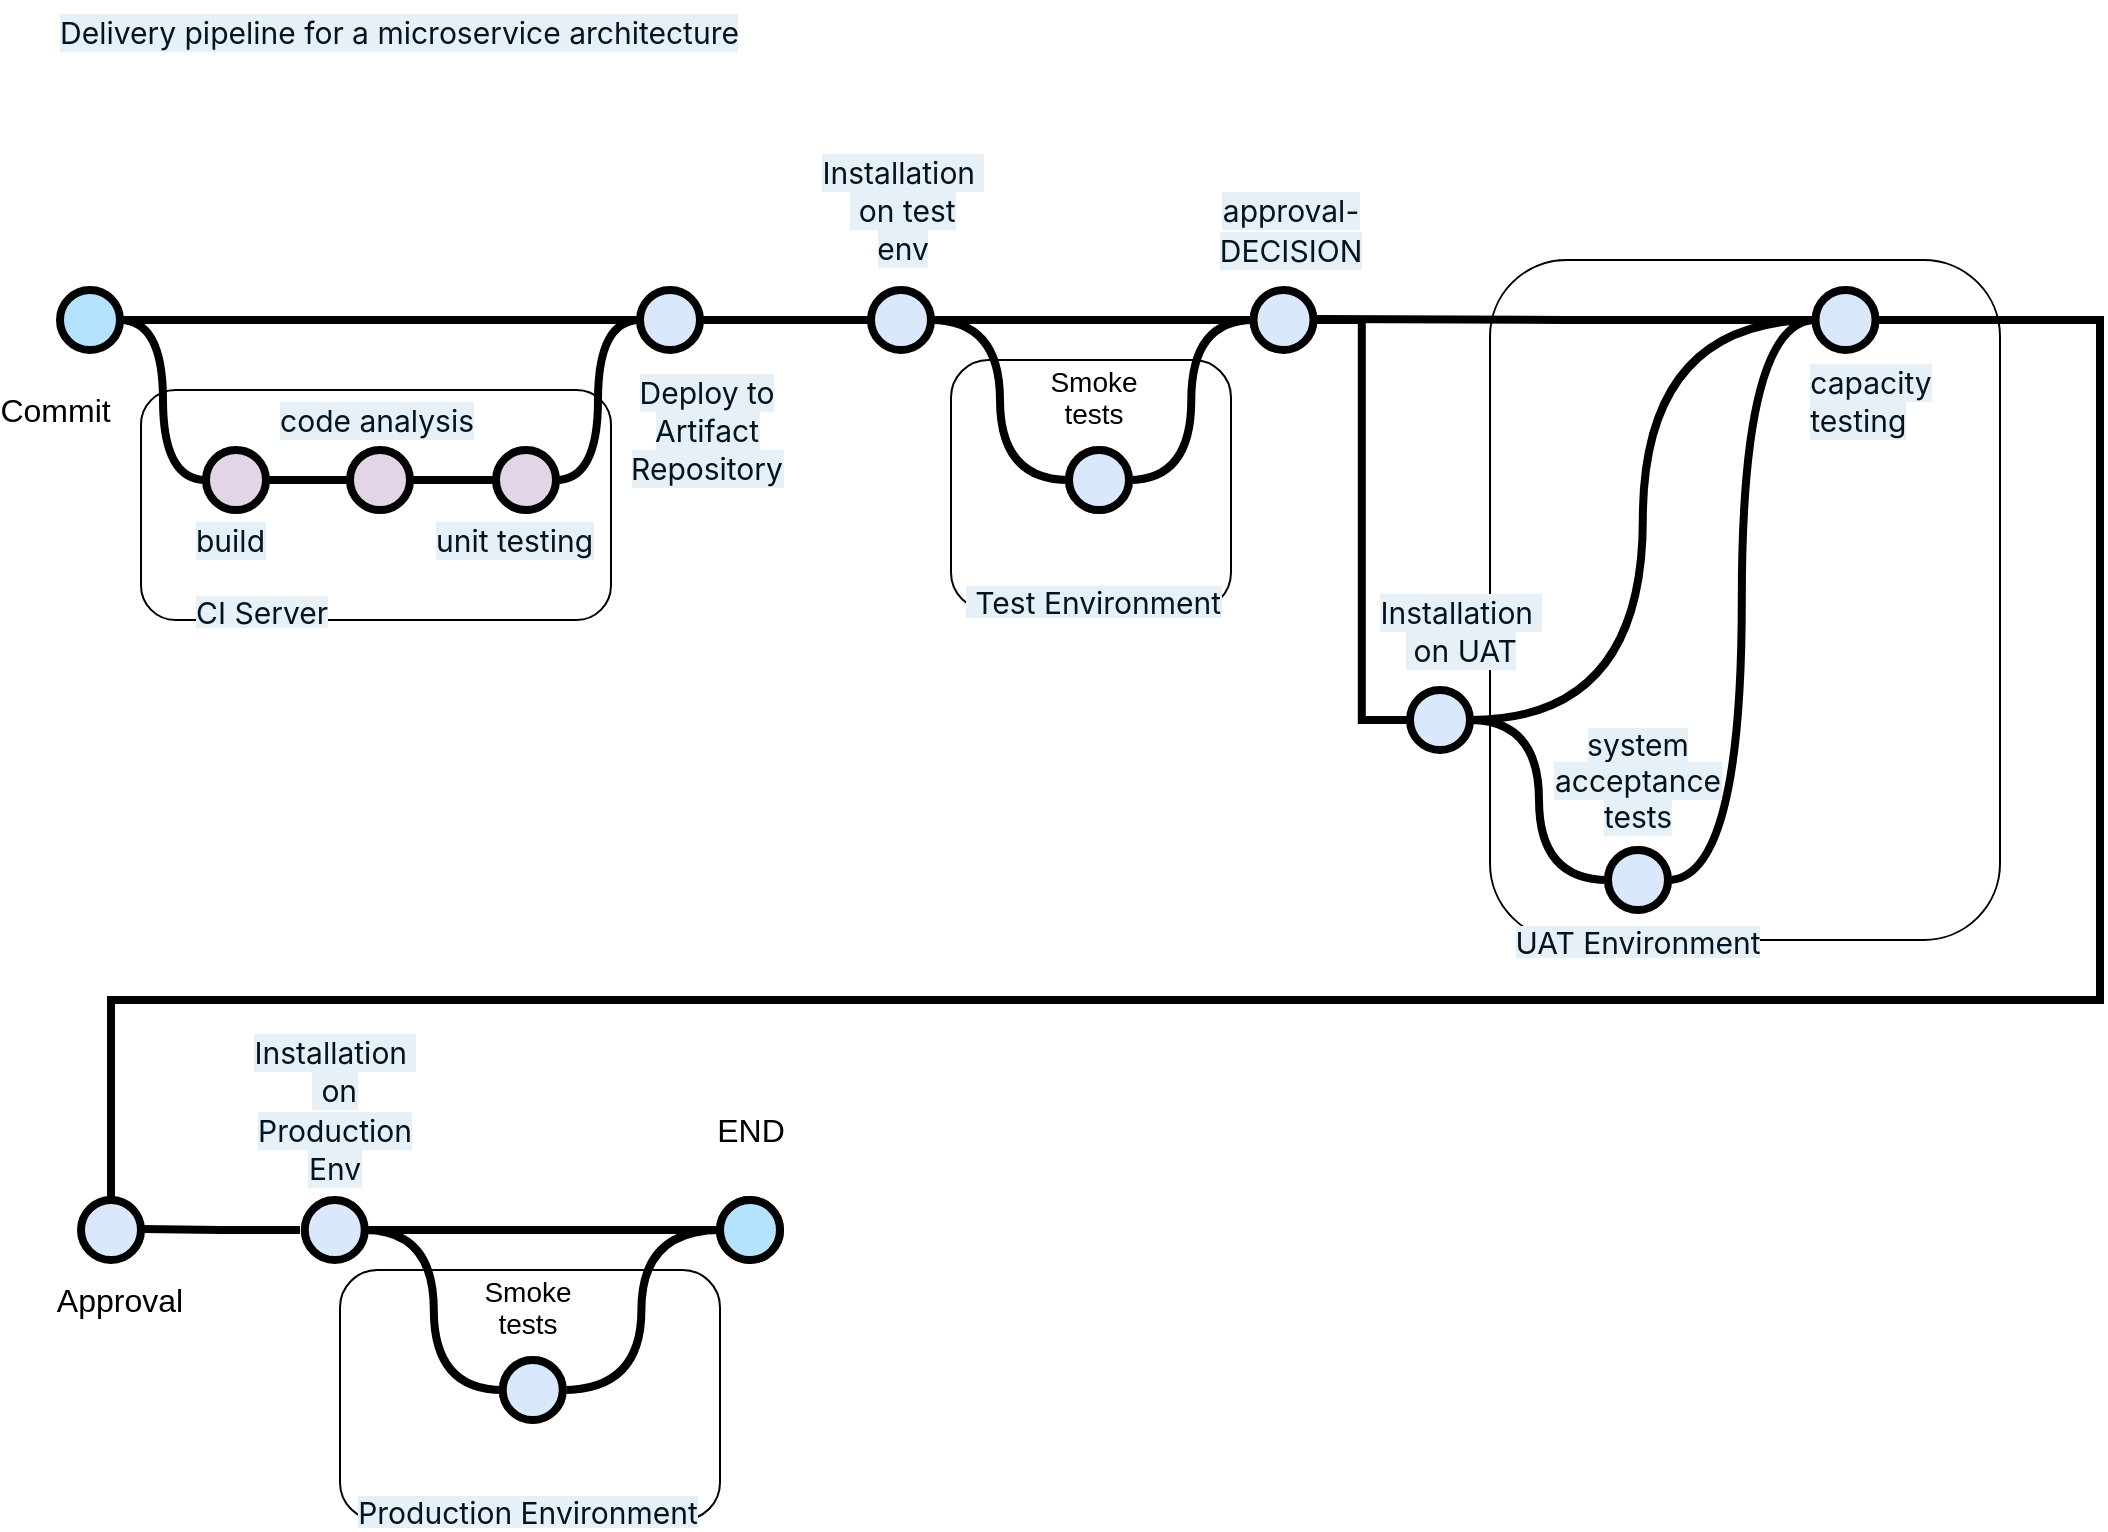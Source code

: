 <mxfile version="24.3.0" type="github">
  <diagram id="yPxyJZ8AM_hMuL3Unpa9" name="simple gitflow">
    <mxGraphModel dx="1232" dy="1189" grid="1" gridSize="10" guides="1" tooltips="1" connect="1" arrows="1" fold="1" page="1" pageScale="1" pageWidth="1100" pageHeight="850" math="0" shadow="0">
      <root>
        <mxCell id="0" />
        <mxCell id="1" parent="0" />
        <mxCell id="f9J_T7ftCcRsGOHAP6yN-19" value="" style="rounded=1;whiteSpace=wrap;html=1;" vertex="1" parent="1">
          <mxGeometry x="745" y="150" width="255" height="340" as="geometry" />
        </mxCell>
        <mxCell id="f9J_T7ftCcRsGOHAP6yN-9" value="" style="rounded=1;whiteSpace=wrap;html=1;" vertex="1" parent="1">
          <mxGeometry x="475.5" y="200" width="140" height="125" as="geometry" />
        </mxCell>
        <mxCell id="f9J_T7ftCcRsGOHAP6yN-7" value="" style="rounded=1;whiteSpace=wrap;html=1;" vertex="1" parent="1">
          <mxGeometry x="70.5" y="215" width="235" height="115" as="geometry" />
        </mxCell>
        <UserObject label="&lt;span style=&quot;color: rgb(0, 20, 33); font-family: -apple-system, BlinkMacSystemFont, &amp;quot;Segoe UI&amp;quot;, Roboto, &amp;quot;Helvetica Neue&amp;quot;, Arial, &amp;quot;Noto Sans&amp;quot;, &amp;quot;Liberation Sans&amp;quot;, sans-serif, &amp;quot;Apple Color Emoji&amp;quot;, &amp;quot;Segoe UI Emoji&amp;quot;, &amp;quot;Segoe UI Symbol&amp;quot;, &amp;quot;Noto Color Emoji&amp;quot;; font-size: 15px; font-weight: 400; background-color: rgb(231, 240, 246);&quot;&gt;Delivery pipeline for a microservice architecture&lt;/span&gt;" link="https://nvie.com/posts/a-successful-git-branching-model/" id="9hBKPDzoitwpIBdzFDQ7-6">
          <mxCell style="text;whiteSpace=wrap;html=1;fontStyle=1;fontSize=17;" parent="1" vertex="1">
            <mxGeometry x="27.75" y="20" width="542.25" height="30" as="geometry" />
          </mxCell>
        </UserObject>
        <mxCell id="9hBKPDzoitwpIBdzFDQ7-23" value="" style="edgeStyle=orthogonalEdgeStyle;rounded=0;html=1;jettySize=auto;orthogonalLoop=1;plain-blue;endArrow=none;endFill=0;strokeWidth=4;strokeColor=#000000;" parent="1" source="9hBKPDzoitwpIBdzFDQ7-25" target="9hBKPDzoitwpIBdzFDQ7-26" edge="1">
          <mxGeometry x="304.5" y="180" as="geometry" />
        </mxCell>
        <mxCell id="9hBKPDzoitwpIBdzFDQ7-24" style="edgeStyle=orthogonalEdgeStyle;curved=1;rounded=0;html=1;exitX=1;exitY=0.5;exitPerimeter=0;entryX=0;entryY=0.5;entryPerimeter=0;endArrow=none;endFill=0;jettySize=auto;orthogonalLoop=1;strokeWidth=4;fontSize=15;" parent="1" source="9hBKPDzoitwpIBdzFDQ7-25" target="9hBKPDzoitwpIBdzFDQ7-30" edge="1">
          <mxGeometry relative="1" as="geometry" />
        </mxCell>
        <mxCell id="9hBKPDzoitwpIBdzFDQ7-25" value="" style="verticalLabelPosition=bottom;verticalAlign=top;html=1;strokeWidth=4;shape=mxgraph.flowchart.on-page_reference;plain-blue;gradientColor=none;fillColor=#B5E3Fe;strokeColor=#000000;" parent="1" vertex="1">
          <mxGeometry x="30" y="165" width="30" height="30" as="geometry" />
        </mxCell>
        <mxCell id="9hBKPDzoitwpIBdzFDQ7-41" value="" style="edgeStyle=orthogonalEdgeStyle;curved=1;rounded=0;orthogonalLoop=1;jettySize=auto;html=1;endArrow=none;endFill=0;strokeWidth=4;fontFamily=Courier New;fontSize=16;" parent="1" source="9hBKPDzoitwpIBdzFDQ7-26" target="9hBKPDzoitwpIBdzFDQ7-40" edge="1">
          <mxGeometry relative="1" as="geometry" />
        </mxCell>
        <mxCell id="9hBKPDzoitwpIBdzFDQ7-26" value="" style="verticalLabelPosition=bottom;verticalAlign=top;html=1;strokeWidth=4;shape=mxgraph.flowchart.on-page_reference;plain-blue;gradientColor=none;strokeColor=#000000;" parent="1" vertex="1">
          <mxGeometry x="320" y="165" width="30" height="30" as="geometry" />
        </mxCell>
        <mxCell id="9hBKPDzoitwpIBdzFDQ7-43" value="" style="edgeStyle=orthogonalEdgeStyle;curved=1;rounded=0;orthogonalLoop=1;jettySize=auto;html=1;endArrow=none;endFill=0;strokeWidth=4;fontFamily=Courier New;fontSize=16;entryX=0;entryY=0.5;entryDx=0;entryDy=0;entryPerimeter=0;" parent="1" source="9hBKPDzoitwpIBdzFDQ7-40" target="9hBKPDzoitwpIBdzFDQ7-55" edge="1">
          <mxGeometry relative="1" as="geometry">
            <mxPoint x="534.5" y="180" as="targetPoint" />
          </mxGeometry>
        </mxCell>
        <mxCell id="9hBKPDzoitwpIBdzFDQ7-52" value="" style="edgeStyle=orthogonalEdgeStyle;curved=1;rounded=0;orthogonalLoop=1;jettySize=auto;html=1;endArrow=none;endFill=0;strokeWidth=4;fontFamily=Courier New;fontSize=16;entryX=0;entryY=0.5;entryDx=0;entryDy=0;entryPerimeter=0;" parent="1" source="9hBKPDzoitwpIBdzFDQ7-40" target="9hBKPDzoitwpIBdzFDQ7-50" edge="1">
          <mxGeometry relative="1" as="geometry">
            <mxPoint x="445" y="275" as="targetPoint" />
          </mxGeometry>
        </mxCell>
        <mxCell id="9hBKPDzoitwpIBdzFDQ7-40" value="" style="verticalLabelPosition=bottom;verticalAlign=top;html=1;strokeWidth=4;shape=mxgraph.flowchart.on-page_reference;plain-blue;gradientColor=none;strokeColor=#000000;" parent="1" vertex="1">
          <mxGeometry x="435.5" y="165" width="30" height="30" as="geometry" />
        </mxCell>
        <mxCell id="9hBKPDzoitwpIBdzFDQ7-55" value="" style="verticalLabelPosition=bottom;verticalAlign=top;html=1;strokeWidth=4;shape=mxgraph.flowchart.on-page_reference;plain-blue;gradientColor=none;strokeColor=#000000;" parent="1" vertex="1">
          <mxGeometry x="626.75" y="165" width="30" height="30" as="geometry" />
        </mxCell>
        <mxCell id="9hBKPDzoitwpIBdzFDQ7-27" value="" style="edgeStyle=orthogonalEdgeStyle;rounded=0;html=1;jettySize=auto;orthogonalLoop=1;strokeWidth=4;endArrow=none;endFill=0;entryX=0;entryY=0.5;entryDx=0;entryDy=0;entryPerimeter=0;" parent="1" edge="1">
          <mxGeometry x="204.5" y="180" as="geometry">
            <mxPoint x="656.75" y="179.5" as="sourcePoint" />
            <mxPoint x="907.76" y="180" as="targetPoint" />
          </mxGeometry>
        </mxCell>
        <mxCell id="9hBKPDzoitwpIBdzFDQ7-29" style="edgeStyle=orthogonalEdgeStyle;curved=1;rounded=0;html=1;exitX=1;exitY=0.5;exitPerimeter=0;entryX=0;entryY=0.5;entryPerimeter=0;endArrow=none;endFill=0;jettySize=auto;orthogonalLoop=1;strokeWidth=4;fontSize=15;" parent="1" source="9hBKPDzoitwpIBdzFDQ7-30" target="9hBKPDzoitwpIBdzFDQ7-32" edge="1">
          <mxGeometry relative="1" as="geometry" />
        </mxCell>
        <mxCell id="9hBKPDzoitwpIBdzFDQ7-30" value="" style="verticalLabelPosition=bottom;verticalAlign=top;html=1;strokeWidth=4;shape=mxgraph.flowchart.on-page_reference;plain-purple;gradientColor=none;strokeColor=#000000;" parent="1" vertex="1">
          <mxGeometry x="103" y="245" width="30" height="30" as="geometry" />
        </mxCell>
        <mxCell id="9hBKPDzoitwpIBdzFDQ7-31" style="edgeStyle=orthogonalEdgeStyle;curved=1;rounded=0;html=1;exitX=1;exitY=0.5;exitPerimeter=0;entryX=0;entryY=0.5;entryPerimeter=0;endArrow=none;endFill=0;jettySize=auto;orthogonalLoop=1;strokeWidth=4;fontSize=15;" parent="1" source="9hBKPDzoitwpIBdzFDQ7-32" target="9hBKPDzoitwpIBdzFDQ7-34" edge="1">
          <mxGeometry relative="1" as="geometry" />
        </mxCell>
        <mxCell id="9hBKPDzoitwpIBdzFDQ7-32" value="" style="verticalLabelPosition=bottom;verticalAlign=top;html=1;strokeWidth=4;shape=mxgraph.flowchart.on-page_reference;plain-purple;gradientColor=none;strokeColor=#000000;" parent="1" vertex="1">
          <mxGeometry x="175" y="245" width="30" height="30" as="geometry" />
        </mxCell>
        <mxCell id="9hBKPDzoitwpIBdzFDQ7-33" style="edgeStyle=orthogonalEdgeStyle;curved=1;rounded=0;html=1;exitX=1;exitY=0.5;exitPerimeter=0;entryX=0;entryY=0.5;entryPerimeter=0;endArrow=none;endFill=0;jettySize=auto;orthogonalLoop=1;strokeWidth=4;fontSize=15;" parent="1" source="9hBKPDzoitwpIBdzFDQ7-34" target="9hBKPDzoitwpIBdzFDQ7-26" edge="1">
          <mxGeometry relative="1" as="geometry" />
        </mxCell>
        <mxCell id="9hBKPDzoitwpIBdzFDQ7-34" value="" style="verticalLabelPosition=bottom;verticalAlign=top;html=1;strokeWidth=4;shape=mxgraph.flowchart.on-page_reference;plain-purple;gradientColor=none;strokeColor=#000000;" parent="1" vertex="1">
          <mxGeometry x="248" y="245" width="30" height="30" as="geometry" />
        </mxCell>
        <mxCell id="9hBKPDzoitwpIBdzFDQ7-54" value="" style="edgeStyle=orthogonalEdgeStyle;curved=1;rounded=0;orthogonalLoop=1;jettySize=auto;html=1;endArrow=none;endFill=0;strokeWidth=4;fontFamily=Courier New;fontSize=16;entryX=0;entryY=0.5;entryDx=0;entryDy=0;entryPerimeter=0;" parent="1" source="9hBKPDzoitwpIBdzFDQ7-50" target="9hBKPDzoitwpIBdzFDQ7-55" edge="1">
          <mxGeometry relative="1" as="geometry">
            <mxPoint x="657.75" y="260" as="targetPoint" />
          </mxGeometry>
        </mxCell>
        <mxCell id="9hBKPDzoitwpIBdzFDQ7-50" value="" style="verticalLabelPosition=bottom;verticalAlign=top;html=1;strokeWidth=4;shape=mxgraph.flowchart.on-page_reference;plain-blue;gradientColor=#EA6B66;strokeColor=#B85450;fillColor=#F8CECC;" parent="1" vertex="1">
          <mxGeometry x="534.5" y="245" width="30" height="30" as="geometry" />
        </mxCell>
        <mxCell id="9hBKPDzoitwpIBdzFDQ7-59" value="Smoke tests&lt;div&gt;&lt;br&gt;&lt;/div&gt;" style="text;html=1;strokeColor=none;fillColor=none;align=center;verticalAlign=middle;whiteSpace=wrap;overflow=hidden;fontSize=14;" parent="1" vertex="1">
          <mxGeometry x="512.25" y="200" width="70" height="40" as="geometry" />
        </mxCell>
        <mxCell id="f9J_T7ftCcRsGOHAP6yN-1" value="Commit&amp;nbsp;" style="text;html=1;align=center;verticalAlign=middle;whiteSpace=wrap;rounded=0;fontSize=16;" vertex="1" parent="1">
          <mxGeometry y="210" width="60" height="30" as="geometry" />
        </mxCell>
        <mxCell id="f9J_T7ftCcRsGOHAP6yN-2" value="&lt;span style=&quot;color: rgb(0, 20, 33); font-family: -apple-system, BlinkMacSystemFont, &amp;quot;Segoe UI&amp;quot;, Roboto, &amp;quot;Helvetica Neue&amp;quot;, Arial, &amp;quot;Noto Sans&amp;quot;, &amp;quot;Liberation Sans&amp;quot;, sans-serif, &amp;quot;Apple Color Emoji&amp;quot;, &amp;quot;Segoe UI Emoji&amp;quot;, &amp;quot;Segoe UI Symbol&amp;quot;, &amp;quot;Noto Color Emoji&amp;quot;; font-size: 15px; font-weight: 400; text-align: left; background-color: rgb(231, 240, 246);&quot;&gt;CI Server&lt;/span&gt;" style="text;html=1;strokeColor=none;fillColor=none;align=center;verticalAlign=middle;whiteSpace=wrap;overflow=hidden;fontSize=14;fontStyle=1;fontFamily=Courier New;" vertex="1" parent="1">
          <mxGeometry x="95.5" y="315" width="70" height="20" as="geometry" />
        </mxCell>
        <mxCell id="f9J_T7ftCcRsGOHAP6yN-3" value="&lt;span style=&quot;color: rgb(0, 20, 33); font-family: -apple-system, BlinkMacSystemFont, &amp;quot;Segoe UI&amp;quot;, Roboto, &amp;quot;Helvetica Neue&amp;quot;, Arial, &amp;quot;Noto Sans&amp;quot;, &amp;quot;Liberation Sans&amp;quot;, sans-serif, &amp;quot;Apple Color Emoji&amp;quot;, &amp;quot;Segoe UI Emoji&amp;quot;, &amp;quot;Segoe UI Symbol&amp;quot;, &amp;quot;Noto Color Emoji&amp;quot;; font-size: 15px; font-style: normal; font-variant-ligatures: normal; font-variant-caps: normal; font-weight: 400; letter-spacing: normal; orphans: 2; text-align: left; text-indent: 0px; text-transform: none; widows: 2; word-spacing: 0px; -webkit-text-stroke-width: 0px; white-space: normal; background-color: rgb(231, 240, 246); text-decoration-thickness: initial; text-decoration-style: initial; text-decoration-color: initial; display: inline !important; float: none;&quot;&gt;build&lt;/span&gt;" style="text;whiteSpace=wrap;html=1;" vertex="1" parent="1">
          <mxGeometry x="95.5" y="275" width="70" height="40" as="geometry" />
        </mxCell>
        <mxCell id="f9J_T7ftCcRsGOHAP6yN-4" value="&lt;span style=&quot;color: rgb(0, 20, 33); font-family: -apple-system, BlinkMacSystemFont, &amp;quot;Segoe UI&amp;quot;, Roboto, &amp;quot;Helvetica Neue&amp;quot;, Arial, &amp;quot;Noto Sans&amp;quot;, &amp;quot;Liberation Sans&amp;quot;, sans-serif, &amp;quot;Apple Color Emoji&amp;quot;, &amp;quot;Segoe UI Emoji&amp;quot;, &amp;quot;Segoe UI Symbol&amp;quot;, &amp;quot;Noto Color Emoji&amp;quot;; font-size: 15px; font-style: normal; font-variant-ligatures: normal; font-variant-caps: normal; font-weight: 400; letter-spacing: normal; orphans: 2; text-align: left; text-indent: 0px; text-transform: none; widows: 2; word-spacing: 0px; -webkit-text-stroke-width: 0px; white-space: normal; background-color: rgb(231, 240, 246); text-decoration-thickness: initial; text-decoration-style: initial; text-decoration-color: initial; display: inline !important; float: none;&quot;&gt;code analysis&lt;/span&gt;" style="text;whiteSpace=wrap;html=1;" vertex="1" parent="1">
          <mxGeometry x="138" y="215" width="120" height="40" as="geometry" />
        </mxCell>
        <mxCell id="f9J_T7ftCcRsGOHAP6yN-5" value="&lt;span style=&quot;color: rgb(0, 20, 33); font-family: -apple-system, BlinkMacSystemFont, &amp;quot;Segoe UI&amp;quot;, Roboto, &amp;quot;Helvetica Neue&amp;quot;, Arial, &amp;quot;Noto Sans&amp;quot;, &amp;quot;Liberation Sans&amp;quot;, sans-serif, &amp;quot;Apple Color Emoji&amp;quot;, &amp;quot;Segoe UI Emoji&amp;quot;, &amp;quot;Segoe UI Symbol&amp;quot;, &amp;quot;Noto Color Emoji&amp;quot;; font-size: 15px; font-style: normal; font-variant-ligatures: normal; font-variant-caps: normal; font-weight: 400; letter-spacing: normal; orphans: 2; text-align: left; text-indent: 0px; text-transform: none; widows: 2; word-spacing: 0px; -webkit-text-stroke-width: 0px; white-space: normal; background-color: rgb(231, 240, 246); text-decoration-thickness: initial; text-decoration-style: initial; text-decoration-color: initial; display: inline !important; float: none;&quot;&gt;unit testing&lt;/span&gt;" style="text;whiteSpace=wrap;html=1;" vertex="1" parent="1">
          <mxGeometry x="215.5" y="275" width="110" height="40" as="geometry" />
        </mxCell>
        <mxCell id="f9J_T7ftCcRsGOHAP6yN-6" value="&lt;span style=&quot;color: rgb(0, 20, 33); font-family: -apple-system, BlinkMacSystemFont, &amp;quot;Segoe UI&amp;quot;, Roboto, &amp;quot;Helvetica Neue&amp;quot;, Arial, &amp;quot;Noto Sans&amp;quot;, &amp;quot;Liberation Sans&amp;quot;, sans-serif, &amp;quot;Apple Color Emoji&amp;quot;, &amp;quot;Segoe UI Emoji&amp;quot;, &amp;quot;Segoe UI Symbol&amp;quot;, &amp;quot;Noto Color Emoji&amp;quot;; font-size: 15px; text-align: left; text-wrap: wrap; background-color: rgb(231, 240, 246);&quot;&gt;Deploy to Artifact Repository&lt;/span&gt;" style="text;html=1;align=center;verticalAlign=middle;resizable=0;points=[];autosize=1;strokeColor=none;fillColor=none;fontSize=16;" vertex="1" parent="1">
          <mxGeometry x="248" y="220" width="210" height="30" as="geometry" />
        </mxCell>
        <mxCell id="f9J_T7ftCcRsGOHAP6yN-8" style="edgeStyle=none;curved=1;rounded=0;orthogonalLoop=1;jettySize=auto;html=1;exitX=0;exitY=0.5;exitDx=0;exitDy=0;fontSize=12;startSize=8;endSize=8;" edge="1" parent="1" source="f9J_T7ftCcRsGOHAP6yN-7" target="f9J_T7ftCcRsGOHAP6yN-7">
          <mxGeometry relative="1" as="geometry" />
        </mxCell>
        <mxCell id="f9J_T7ftCcRsGOHAP6yN-10" value="&lt;span style=&quot;color: rgb(0, 20, 33); font-family: -apple-system, BlinkMacSystemFont, &amp;quot;Segoe UI&amp;quot;, Roboto, &amp;quot;Helvetica Neue&amp;quot;, Arial, &amp;quot;Noto Sans&amp;quot;, &amp;quot;Liberation Sans&amp;quot;, sans-serif, &amp;quot;Apple Color Emoji&amp;quot;, &amp;quot;Segoe UI Emoji&amp;quot;, &amp;quot;Segoe UI Symbol&amp;quot;, &amp;quot;Noto Color Emoji&amp;quot;; font-size: 15px; font-weight: 400; text-align: left; background-color: rgb(231, 240, 246);&quot;&gt;&amp;nbsp;Test Environment&lt;/span&gt;" style="text;html=1;strokeColor=none;fillColor=none;align=center;verticalAlign=middle;whiteSpace=wrap;overflow=hidden;fontSize=14;fontStyle=1;fontFamily=Courier New;" vertex="1" parent="1">
          <mxGeometry x="458" y="310" width="177.5" height="20" as="geometry" />
        </mxCell>
        <mxCell id="f9J_T7ftCcRsGOHAP6yN-11" value="" style="verticalLabelPosition=bottom;verticalAlign=top;html=1;strokeWidth=4;shape=mxgraph.flowchart.on-page_reference;plain-blue;gradientColor=none;strokeColor=#000000;" vertex="1" parent="1">
          <mxGeometry x="534.5" y="245" width="30" height="30" as="geometry" />
        </mxCell>
        <mxCell id="f9J_T7ftCcRsGOHAP6yN-12" value="&lt;span style=&quot;color: rgb(0, 20, 33); font-family: -apple-system, BlinkMacSystemFont, &amp;quot;Segoe UI&amp;quot;, Roboto, &amp;quot;Helvetica Neue&amp;quot;, Arial, &amp;quot;Noto Sans&amp;quot;, &amp;quot;Liberation Sans&amp;quot;, sans-serif, &amp;quot;Apple Color Emoji&amp;quot;, &amp;quot;Segoe UI Emoji&amp;quot;, &amp;quot;Segoe UI Symbol&amp;quot;, &amp;quot;Noto Color Emoji&amp;quot;; font-size: 15px; text-align: left; text-wrap: wrap; background-color: rgb(231, 240, 246);&quot;&gt;Installation&amp;nbsp;&lt;/span&gt;&lt;div&gt;&lt;span style=&quot;color: rgb(0, 20, 33); font-family: -apple-system, BlinkMacSystemFont, &amp;quot;Segoe UI&amp;quot;, Roboto, &amp;quot;Helvetica Neue&amp;quot;, Arial, &amp;quot;Noto Sans&amp;quot;, &amp;quot;Liberation Sans&amp;quot;, sans-serif, &amp;quot;Apple Color Emoji&amp;quot;, &amp;quot;Segoe UI Emoji&amp;quot;, &amp;quot;Segoe UI Symbol&amp;quot;, &amp;quot;Noto Color Emoji&amp;quot;; font-size: 15px; text-align: left; text-wrap: wrap; background-color: rgb(231, 240, 246);&quot;&gt;&amp;nbsp;on test env&lt;/span&gt;&lt;/div&gt;" style="text;html=1;align=center;verticalAlign=middle;resizable=0;points=[];autosize=1;strokeColor=none;fillColor=none;fontSize=16;" vertex="1" parent="1">
          <mxGeometry x="400.5" y="100" width="100" height="50" as="geometry" />
        </mxCell>
        <mxCell id="f9J_T7ftCcRsGOHAP6yN-17" value="&lt;span style=&quot;color: rgb(0, 20, 33); font-family: -apple-system, BlinkMacSystemFont, &amp;quot;Segoe UI&amp;quot;, Roboto, &amp;quot;Helvetica Neue&amp;quot;, Arial, &amp;quot;Noto Sans&amp;quot;, &amp;quot;Liberation Sans&amp;quot;, sans-serif, &amp;quot;Apple Color Emoji&amp;quot;, &amp;quot;Segoe UI Emoji&amp;quot;, &amp;quot;Segoe UI Symbol&amp;quot;, &amp;quot;Noto Color Emoji&amp;quot;; font-size: 15px; text-align: left; text-wrap: wrap; background-color: rgb(231, 240, 246);&quot;&gt;approval-DECISION&lt;/span&gt;" style="text;html=1;align=center;verticalAlign=middle;resizable=0;points=[];autosize=1;strokeColor=none;fillColor=none;fontSize=16;" vertex="1" parent="1">
          <mxGeometry x="570" y="120" width="150" height="30" as="geometry" />
        </mxCell>
        <mxCell id="f9J_T7ftCcRsGOHAP6yN-20" value="" style="edgeStyle=orthogonalEdgeStyle;curved=1;rounded=0;orthogonalLoop=1;jettySize=auto;html=1;endArrow=none;endFill=0;strokeWidth=4;fontFamily=Courier New;fontSize=16;entryX=0;entryY=0.5;entryDx=0;entryDy=0;entryPerimeter=0;" edge="1" parent="1" source="f9J_T7ftCcRsGOHAP6yN-22" target="f9J_T7ftCcRsGOHAP6yN-23">
          <mxGeometry relative="1" as="geometry">
            <mxPoint x="804" y="380" as="targetPoint" />
          </mxGeometry>
        </mxCell>
        <mxCell id="f9J_T7ftCcRsGOHAP6yN-21" value="" style="edgeStyle=orthogonalEdgeStyle;curved=1;rounded=0;orthogonalLoop=1;jettySize=auto;html=1;endArrow=none;endFill=0;strokeWidth=4;fontFamily=Courier New;fontSize=16;entryX=0;entryY=0.5;entryDx=0;entryDy=0;entryPerimeter=0;" edge="1" parent="1" source="f9J_T7ftCcRsGOHAP6yN-22" target="f9J_T7ftCcRsGOHAP6yN-25">
          <mxGeometry relative="1" as="geometry">
            <mxPoint x="714.5" y="475" as="targetPoint" />
          </mxGeometry>
        </mxCell>
        <mxCell id="f9J_T7ftCcRsGOHAP6yN-22" value="" style="verticalLabelPosition=bottom;verticalAlign=top;html=1;strokeWidth=4;shape=mxgraph.flowchart.on-page_reference;plain-blue;gradientColor=none;strokeColor=#000000;" vertex="1" parent="1">
          <mxGeometry x="705" y="365" width="30" height="30" as="geometry" />
        </mxCell>
        <mxCell id="f9J_T7ftCcRsGOHAP6yN-23" value="" style="verticalLabelPosition=bottom;verticalAlign=top;html=1;strokeWidth=4;shape=mxgraph.flowchart.on-page_reference;plain-blue;gradientColor=none;strokeColor=#000000;" vertex="1" parent="1">
          <mxGeometry x="907.76" y="165" width="30" height="30" as="geometry" />
        </mxCell>
        <mxCell id="f9J_T7ftCcRsGOHAP6yN-24" value="" style="edgeStyle=orthogonalEdgeStyle;curved=1;rounded=0;orthogonalLoop=1;jettySize=auto;html=1;endArrow=none;endFill=0;strokeWidth=4;fontFamily=Courier New;fontSize=16;entryX=0;entryY=0.5;entryDx=0;entryDy=0;entryPerimeter=0;" edge="1" parent="1" source="f9J_T7ftCcRsGOHAP6yN-25" target="f9J_T7ftCcRsGOHAP6yN-23">
          <mxGeometry relative="1" as="geometry">
            <mxPoint x="927.25" y="460" as="targetPoint" />
          </mxGeometry>
        </mxCell>
        <mxCell id="f9J_T7ftCcRsGOHAP6yN-25" value="" style="verticalLabelPosition=bottom;verticalAlign=top;html=1;strokeWidth=4;shape=mxgraph.flowchart.on-page_reference;plain-blue;gradientColor=#EA6B66;strokeColor=#B85450;fillColor=#F8CECC;" vertex="1" parent="1">
          <mxGeometry x="804" y="445" width="30" height="30" as="geometry" />
        </mxCell>
        <mxCell id="f9J_T7ftCcRsGOHAP6yN-26" value="&lt;div&gt;&lt;span style=&quot;color: rgb(0, 20, 33); font-family: -apple-system, BlinkMacSystemFont, &amp;quot;Segoe UI&amp;quot;, Roboto, &amp;quot;Helvetica Neue&amp;quot;, Arial, &amp;quot;Noto Sans&amp;quot;, &amp;quot;Liberation Sans&amp;quot;, sans-serif, &amp;quot;Apple Color Emoji&amp;quot;, &amp;quot;Segoe UI Emoji&amp;quot;, &amp;quot;Segoe UI Symbol&amp;quot;, &amp;quot;Noto Color Emoji&amp;quot;; font-size: 15px; text-align: left; background-color: rgb(231, 240, 246);&quot;&gt;system acceptance tests&lt;/span&gt;&lt;br&gt;&lt;/div&gt;" style="text;html=1;strokeColor=none;fillColor=none;align=center;verticalAlign=middle;whiteSpace=wrap;overflow=hidden;fontSize=14;" vertex="1" parent="1">
          <mxGeometry x="764.88" y="380" width="108.25" height="60" as="geometry" />
        </mxCell>
        <mxCell id="f9J_T7ftCcRsGOHAP6yN-27" value="&lt;span style=&quot;color: rgb(0, 20, 33); font-family: -apple-system, BlinkMacSystemFont, &amp;quot;Segoe UI&amp;quot;, Roboto, &amp;quot;Helvetica Neue&amp;quot;, Arial, &amp;quot;Noto Sans&amp;quot;, &amp;quot;Liberation Sans&amp;quot;, sans-serif, &amp;quot;Apple Color Emoji&amp;quot;, &amp;quot;Segoe UI Emoji&amp;quot;, &amp;quot;Segoe UI Symbol&amp;quot;, &amp;quot;Noto Color Emoji&amp;quot;; font-size: 15px; font-weight: 400; text-align: left; background-color: rgb(231, 240, 246);&quot;&gt;UAT Environment&lt;/span&gt;" style="text;html=1;strokeColor=none;fillColor=none;align=center;verticalAlign=middle;whiteSpace=wrap;overflow=hidden;fontSize=14;fontStyle=1;fontFamily=Courier New;" vertex="1" parent="1">
          <mxGeometry x="730.26" y="480" width="177.5" height="20" as="geometry" />
        </mxCell>
        <mxCell id="f9J_T7ftCcRsGOHAP6yN-28" value="" style="verticalLabelPosition=bottom;verticalAlign=top;html=1;strokeWidth=4;shape=mxgraph.flowchart.on-page_reference;plain-blue;gradientColor=none;strokeColor=#000000;" vertex="1" parent="1">
          <mxGeometry x="804" y="445" width="30" height="30" as="geometry" />
        </mxCell>
        <mxCell id="f9J_T7ftCcRsGOHAP6yN-29" value="&lt;span style=&quot;color: rgb(0, 20, 33); font-family: -apple-system, BlinkMacSystemFont, &amp;quot;Segoe UI&amp;quot;, Roboto, &amp;quot;Helvetica Neue&amp;quot;, Arial, &amp;quot;Noto Sans&amp;quot;, &amp;quot;Liberation Sans&amp;quot;, sans-serif, &amp;quot;Apple Color Emoji&amp;quot;, &amp;quot;Segoe UI Emoji&amp;quot;, &amp;quot;Segoe UI Symbol&amp;quot;, &amp;quot;Noto Color Emoji&amp;quot;; font-size: 15px; text-align: left; text-wrap: wrap; background-color: rgb(231, 240, 246);&quot;&gt;Installation&amp;nbsp;&lt;/span&gt;&lt;div&gt;&lt;span style=&quot;color: rgb(0, 20, 33); font-family: -apple-system, BlinkMacSystemFont, &amp;quot;Segoe UI&amp;quot;, Roboto, &amp;quot;Helvetica Neue&amp;quot;, Arial, &amp;quot;Noto Sans&amp;quot;, &amp;quot;Liberation Sans&amp;quot;, sans-serif, &amp;quot;Apple Color Emoji&amp;quot;, &amp;quot;Segoe UI Emoji&amp;quot;, &amp;quot;Segoe UI Symbol&amp;quot;, &amp;quot;Noto Color Emoji&amp;quot;; font-size: 15px; text-align: left; text-wrap: wrap; background-color: rgb(231, 240, 246);&quot;&gt;&amp;nbsp;on UAT&lt;/span&gt;&lt;/div&gt;&lt;div&gt;&lt;span style=&quot;color: rgb(0, 20, 33); font-family: -apple-system, BlinkMacSystemFont, &amp;quot;Segoe UI&amp;quot;, Roboto, &amp;quot;Helvetica Neue&amp;quot;, Arial, &amp;quot;Noto Sans&amp;quot;, &amp;quot;Liberation Sans&amp;quot;, sans-serif, &amp;quot;Apple Color Emoji&amp;quot;, &amp;quot;Segoe UI Emoji&amp;quot;, &amp;quot;Segoe UI Symbol&amp;quot;, &amp;quot;Noto Color Emoji&amp;quot;; font-size: 15px; text-align: left; text-wrap: wrap; background-color: rgb(231, 240, 246);&quot;&gt;&lt;br&gt;&lt;/span&gt;&lt;/div&gt;" style="text;html=1;align=center;verticalAlign=middle;resizable=0;points=[];autosize=1;strokeColor=none;fillColor=none;fontSize=16;" vertex="1" parent="1">
          <mxGeometry x="680" y="310" width="100" height="70" as="geometry" />
        </mxCell>
        <mxCell id="f9J_T7ftCcRsGOHAP6yN-30" value="&lt;div style=&quot;text-align: left;&quot;&gt;&lt;font face=&quot;-apple-system, BlinkMacSystemFont, Segoe UI, Roboto, Helvetica Neue, Arial, Noto Sans, Liberation Sans, sans-serif, Apple Color Emoji, Segoe UI Emoji, Segoe UI Symbol, Noto Color Emoji&quot; color=&quot;#001421&quot;&gt;&lt;span style=&quot;font-size: 15px; text-wrap: wrap; background-color: rgb(231, 240, 246);&quot;&gt;capacity testing&lt;/span&gt;&lt;/font&gt;&lt;/div&gt;&lt;div style=&quot;text-align: left;&quot;&gt;&lt;font face=&quot;-apple-system, BlinkMacSystemFont, Segoe UI, Roboto, Helvetica Neue, Arial, Noto Sans, Liberation Sans, sans-serif, Apple Color Emoji, Segoe UI Emoji, Segoe UI Symbol, Noto Color Emoji&quot; color=&quot;#001421&quot;&gt;&lt;span style=&quot;font-size: 15px; text-wrap: wrap; background-color: rgb(231, 240, 246);&quot;&gt;&lt;br&gt;&lt;/span&gt;&lt;/font&gt;&lt;/div&gt;" style="text;html=1;align=center;verticalAlign=middle;resizable=0;points=[];autosize=1;strokeColor=none;fillColor=none;fontSize=16;" vertex="1" parent="1">
          <mxGeometry x="870" y="205" width="130" height="50" as="geometry" />
        </mxCell>
        <mxCell id="f9J_T7ftCcRsGOHAP6yN-31" value="" style="edgeStyle=orthogonalEdgeStyle;rounded=0;html=1;jettySize=auto;orthogonalLoop=1;strokeWidth=4;endArrow=none;endFill=0;entryX=0;entryY=0.5;entryDx=0;entryDy=0;entryPerimeter=0;" edge="1" parent="1" source="9hBKPDzoitwpIBdzFDQ7-55" target="f9J_T7ftCcRsGOHAP6yN-22">
          <mxGeometry x="204.5" y="180" as="geometry">
            <mxPoint x="666.75" y="189.5" as="sourcePoint" />
            <mxPoint x="740" y="190" as="targetPoint" />
          </mxGeometry>
        </mxCell>
        <mxCell id="f9J_T7ftCcRsGOHAP6yN-34" value="" style="verticalLabelPosition=bottom;verticalAlign=top;html=1;strokeWidth=4;shape=mxgraph.flowchart.on-page_reference;plain-blue;gradientColor=none;strokeColor=#000000;" vertex="1" parent="1">
          <mxGeometry x="40.5" y="620" width="30" height="30" as="geometry" />
        </mxCell>
        <mxCell id="f9J_T7ftCcRsGOHAP6yN-35" value="" style="edgeStyle=orthogonalEdgeStyle;rounded=0;html=1;jettySize=auto;orthogonalLoop=1;strokeWidth=4;endArrow=none;endFill=0;entryX=0.5;entryY=0;entryDx=0;entryDy=0;entryPerimeter=0;exitX=1;exitY=0.5;exitDx=0;exitDy=0;exitPerimeter=0;" edge="1" parent="1" source="f9J_T7ftCcRsGOHAP6yN-23" target="f9J_T7ftCcRsGOHAP6yN-34">
          <mxGeometry x="204.5" y="180" as="geometry">
            <mxPoint x="666.75" y="189.5" as="sourcePoint" />
            <mxPoint x="917.76" y="190" as="targetPoint" />
            <Array as="points">
              <mxPoint x="1050" y="180" />
              <mxPoint x="1050" y="520" />
              <mxPoint x="56" y="520" />
            </Array>
          </mxGeometry>
        </mxCell>
        <mxCell id="f9J_T7ftCcRsGOHAP6yN-36" value="Approval" style="text;html=1;align=center;verticalAlign=middle;whiteSpace=wrap;rounded=0;fontSize=16;" vertex="1" parent="1">
          <mxGeometry x="10" y="655" width="100" height="30" as="geometry" />
        </mxCell>
        <mxCell id="f9J_T7ftCcRsGOHAP6yN-37" value="" style="edgeStyle=orthogonalEdgeStyle;rounded=0;html=1;jettySize=auto;orthogonalLoop=1;plain-blue;endArrow=none;endFill=0;strokeWidth=4;strokeColor=#000000;" edge="1" parent="1">
          <mxGeometry x="304.5" y="180" as="geometry">
            <mxPoint x="70.5" y="634.5" as="sourcePoint" />
            <mxPoint x="150" y="635" as="targetPoint" />
          </mxGeometry>
        </mxCell>
        <mxCell id="f9J_T7ftCcRsGOHAP6yN-38" value="" style="rounded=1;whiteSpace=wrap;html=1;" vertex="1" parent="1">
          <mxGeometry x="170" y="655" width="190" height="125" as="geometry" />
        </mxCell>
        <mxCell id="f9J_T7ftCcRsGOHAP6yN-39" value="" style="edgeStyle=orthogonalEdgeStyle;curved=1;rounded=0;orthogonalLoop=1;jettySize=auto;html=1;endArrow=none;endFill=0;strokeWidth=4;fontFamily=Courier New;fontSize=16;entryX=0;entryY=0.5;entryDx=0;entryDy=0;entryPerimeter=0;" edge="1" parent="1" source="f9J_T7ftCcRsGOHAP6yN-41" target="f9J_T7ftCcRsGOHAP6yN-42">
          <mxGeometry relative="1" as="geometry">
            <mxPoint x="251.38" y="635" as="targetPoint" />
          </mxGeometry>
        </mxCell>
        <mxCell id="f9J_T7ftCcRsGOHAP6yN-40" value="" style="edgeStyle=orthogonalEdgeStyle;curved=1;rounded=0;orthogonalLoop=1;jettySize=auto;html=1;endArrow=none;endFill=0;strokeWidth=4;fontFamily=Courier New;fontSize=16;entryX=0;entryY=0.5;entryDx=0;entryDy=0;entryPerimeter=0;" edge="1" parent="1" source="f9J_T7ftCcRsGOHAP6yN-41" target="f9J_T7ftCcRsGOHAP6yN-44">
          <mxGeometry relative="1" as="geometry">
            <mxPoint x="161.88" y="730" as="targetPoint" />
          </mxGeometry>
        </mxCell>
        <mxCell id="f9J_T7ftCcRsGOHAP6yN-41" value="" style="verticalLabelPosition=bottom;verticalAlign=top;html=1;strokeWidth=4;shape=mxgraph.flowchart.on-page_reference;plain-blue;gradientColor=none;strokeColor=#000000;" vertex="1" parent="1">
          <mxGeometry x="152.38" y="620" width="30" height="30" as="geometry" />
        </mxCell>
        <mxCell id="f9J_T7ftCcRsGOHAP6yN-42" value="" style="verticalLabelPosition=bottom;verticalAlign=top;html=1;strokeWidth=4;shape=mxgraph.flowchart.on-page_reference;plain-blue;gradientColor=none;strokeColor=#000000;" vertex="1" parent="1">
          <mxGeometry x="360" y="620" width="30" height="30" as="geometry" />
        </mxCell>
        <mxCell id="f9J_T7ftCcRsGOHAP6yN-43" value="" style="edgeStyle=orthogonalEdgeStyle;curved=1;rounded=0;orthogonalLoop=1;jettySize=auto;html=1;endArrow=none;endFill=0;strokeWidth=4;fontFamily=Courier New;fontSize=16;entryX=0;entryY=0.5;entryDx=0;entryDy=0;entryPerimeter=0;" edge="1" parent="1" source="f9J_T7ftCcRsGOHAP6yN-44" target="f9J_T7ftCcRsGOHAP6yN-42">
          <mxGeometry relative="1" as="geometry">
            <mxPoint x="374.63" y="715" as="targetPoint" />
          </mxGeometry>
        </mxCell>
        <mxCell id="f9J_T7ftCcRsGOHAP6yN-44" value="" style="verticalLabelPosition=bottom;verticalAlign=top;html=1;strokeWidth=4;shape=mxgraph.flowchart.on-page_reference;plain-blue;gradientColor=#EA6B66;strokeColor=#B85450;fillColor=#F8CECC;" vertex="1" parent="1">
          <mxGeometry x="251.38" y="700" width="30" height="30" as="geometry" />
        </mxCell>
        <mxCell id="f9J_T7ftCcRsGOHAP6yN-45" value="Smoke tests&lt;div&gt;&lt;br&gt;&lt;/div&gt;" style="text;html=1;strokeColor=none;fillColor=none;align=center;verticalAlign=middle;whiteSpace=wrap;overflow=hidden;fontSize=14;" vertex="1" parent="1">
          <mxGeometry x="229.13" y="655" width="70" height="40" as="geometry" />
        </mxCell>
        <mxCell id="f9J_T7ftCcRsGOHAP6yN-46" value="&lt;span style=&quot;color: rgb(0, 20, 33); font-family: -apple-system, BlinkMacSystemFont, &amp;quot;Segoe UI&amp;quot;, Roboto, &amp;quot;Helvetica Neue&amp;quot;, Arial, &amp;quot;Noto Sans&amp;quot;, &amp;quot;Liberation Sans&amp;quot;, sans-serif, &amp;quot;Apple Color Emoji&amp;quot;, &amp;quot;Segoe UI Emoji&amp;quot;, &amp;quot;Segoe UI Symbol&amp;quot;, &amp;quot;Noto Color Emoji&amp;quot;; font-size: 15px; font-weight: 400; text-align: left; background-color: rgb(231, 240, 246);&quot;&gt;Production Environment&lt;/span&gt;" style="text;html=1;strokeColor=none;fillColor=none;align=center;verticalAlign=middle;whiteSpace=wrap;overflow=hidden;fontSize=14;fontStyle=1;fontFamily=Courier New;" vertex="1" parent="1">
          <mxGeometry x="174.88" y="765" width="177.5" height="20" as="geometry" />
        </mxCell>
        <mxCell id="f9J_T7ftCcRsGOHAP6yN-47" value="" style="verticalLabelPosition=bottom;verticalAlign=top;html=1;strokeWidth=4;shape=mxgraph.flowchart.on-page_reference;plain-blue;gradientColor=none;strokeColor=#000000;" vertex="1" parent="1">
          <mxGeometry x="251.38" y="700" width="30" height="30" as="geometry" />
        </mxCell>
        <mxCell id="f9J_T7ftCcRsGOHAP6yN-48" value="&lt;span style=&quot;color: rgb(0, 20, 33); font-family: -apple-system, BlinkMacSystemFont, &amp;quot;Segoe UI&amp;quot;, Roboto, &amp;quot;Helvetica Neue&amp;quot;, Arial, &amp;quot;Noto Sans&amp;quot;, &amp;quot;Liberation Sans&amp;quot;, sans-serif, &amp;quot;Apple Color Emoji&amp;quot;, &amp;quot;Segoe UI Emoji&amp;quot;, &amp;quot;Segoe UI Symbol&amp;quot;, &amp;quot;Noto Color Emoji&amp;quot;; font-size: 15px; text-align: left; text-wrap: wrap; background-color: rgb(231, 240, 246);&quot;&gt;Installation&amp;nbsp;&lt;/span&gt;&lt;div&gt;&lt;span style=&quot;color: rgb(0, 20, 33); font-family: -apple-system, BlinkMacSystemFont, &amp;quot;Segoe UI&amp;quot;, Roboto, &amp;quot;Helvetica Neue&amp;quot;, Arial, &amp;quot;Noto Sans&amp;quot;, &amp;quot;Liberation Sans&amp;quot;, sans-serif, &amp;quot;Apple Color Emoji&amp;quot;, &amp;quot;Segoe UI Emoji&amp;quot;, &amp;quot;Segoe UI Symbol&amp;quot;, &amp;quot;Noto Color Emoji&amp;quot;; font-size: 15px; text-align: left; text-wrap: wrap; background-color: rgb(231, 240, 246);&quot;&gt;&amp;nbsp;on Production Env&lt;/span&gt;&lt;/div&gt;" style="text;html=1;align=center;verticalAlign=middle;resizable=0;points=[];autosize=1;strokeColor=none;fillColor=none;fontSize=16;" vertex="1" parent="1">
          <mxGeometry x="92.38" y="550" width="150" height="50" as="geometry" />
        </mxCell>
        <mxCell id="f9J_T7ftCcRsGOHAP6yN-49" value="" style="verticalLabelPosition=bottom;verticalAlign=top;html=1;strokeWidth=4;shape=mxgraph.flowchart.on-page_reference;plain-blue;gradientColor=none;fillColor=#B5E3Fe;strokeColor=#000000;" vertex="1" parent="1">
          <mxGeometry x="360" y="620" width="30" height="30" as="geometry" />
        </mxCell>
        <mxCell id="f9J_T7ftCcRsGOHAP6yN-50" value="END" style="text;html=1;align=center;verticalAlign=middle;resizable=0;points=[];autosize=1;strokeColor=none;fillColor=none;fontSize=16;" vertex="1" parent="1">
          <mxGeometry x="345" y="570" width="60" height="30" as="geometry" />
        </mxCell>
      </root>
    </mxGraphModel>
  </diagram>
</mxfile>

